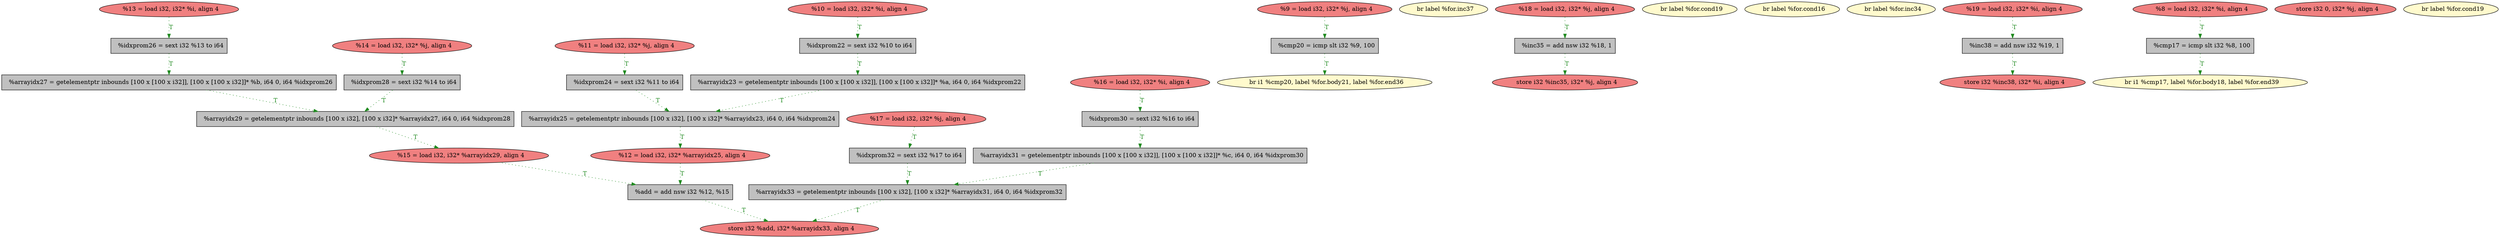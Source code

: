 
digraph G {


node819 [fillcolor=grey,label="  %arrayidx31 = getelementptr inbounds [100 x [100 x i32]], [100 x [100 x i32]]* %c, i64 0, i64 %idxprom30",shape=rectangle,style=filled ]
node816 [fillcolor=lightcoral,label="  %14 = load i32, i32* %j, align 4",shape=ellipse,style=filled ]
node792 [fillcolor=grey,label="  %cmp20 = icmp slt i32 %9, 100",shape=rectangle,style=filled ]
node791 [fillcolor=grey,label="  %arrayidx27 = getelementptr inbounds [100 x [100 x i32]], [100 x [100 x i32]]* %b, i64 0, i64 %idxprom26",shape=rectangle,style=filled ]
node784 [fillcolor=lightcoral,label="  store i32 %add, i32* %arrayidx33, align 4",shape=ellipse,style=filled ]
node793 [fillcolor=grey,label="  %arrayidx25 = getelementptr inbounds [100 x i32], [100 x i32]* %arrayidx23, i64 0, i64 %idxprom24",shape=rectangle,style=filled ]
node789 [fillcolor=lemonchiffon,label="  br i1 %cmp20, label %for.body21, label %for.end36",shape=ellipse,style=filled ]
node814 [fillcolor=grey,label="  %idxprom26 = sext i32 %13 to i64",shape=rectangle,style=filled ]
node807 [fillcolor=grey,label="  %idxprom24 = sext i32 %11 to i64",shape=rectangle,style=filled ]
node797 [fillcolor=grey,label="  %idxprom22 = sext i32 %10 to i64",shape=rectangle,style=filled ]
node787 [fillcolor=lemonchiffon,label="  br label %for.inc37",shape=ellipse,style=filled ]
node804 [fillcolor=grey,label="  %idxprom28 = sext i32 %14 to i64",shape=rectangle,style=filled ]
node781 [fillcolor=lightcoral,label="  %18 = load i32, i32* %j, align 4",shape=ellipse,style=filled ]
node790 [fillcolor=grey,label="  %idxprom32 = sext i32 %17 to i64",shape=rectangle,style=filled ]
node805 [fillcolor=lemonchiffon,label="  br label %for.cond19",shape=ellipse,style=filled ]
node782 [fillcolor=lemonchiffon,label="  br label %for.cond16",shape=ellipse,style=filled ]
node818 [fillcolor=grey,label="  %add = add nsw i32 %12, %15",shape=rectangle,style=filled ]
node786 [fillcolor=lightcoral,label="  %11 = load i32, i32* %j, align 4",shape=ellipse,style=filled ]
node808 [fillcolor=lemonchiffon,label="  br label %for.inc34",shape=ellipse,style=filled ]
node783 [fillcolor=lightcoral,label="  store i32 %inc38, i32* %i, align 4",shape=ellipse,style=filled ]
node785 [fillcolor=lightcoral,label="  %19 = load i32, i32* %i, align 4",shape=ellipse,style=filled ]
node817 [fillcolor=lightcoral,label="  %15 = load i32, i32* %arrayidx29, align 4",shape=ellipse,style=filled ]
node788 [fillcolor=grey,label="  %idxprom30 = sext i32 %16 to i64",shape=rectangle,style=filled ]
node796 [fillcolor=lightcoral,label="  store i32 %inc35, i32* %j, align 4",shape=ellipse,style=filled ]
node809 [fillcolor=lemonchiffon,label="  br i1 %cmp17, label %for.body18, label %for.end39",shape=ellipse,style=filled ]
node798 [fillcolor=lightcoral,label="  %9 = load i32, i32* %j, align 4",shape=ellipse,style=filled ]
node800 [fillcolor=grey,label="  %inc35 = add nsw i32 %18, 1",shape=rectangle,style=filled ]
node801 [fillcolor=grey,label="  %arrayidx33 = getelementptr inbounds [100 x i32], [100 x i32]* %arrayidx31, i64 0, i64 %idxprom32",shape=rectangle,style=filled ]
node799 [fillcolor=grey,label="  %arrayidx23 = getelementptr inbounds [100 x [100 x i32]], [100 x [100 x i32]]* %a, i64 0, i64 %idxprom22",shape=rectangle,style=filled ]
node802 [fillcolor=lightcoral,label="  store i32 0, i32* %j, align 4",shape=ellipse,style=filled ]
node780 [fillcolor=lemonchiffon,label="  br label %for.cond19",shape=ellipse,style=filled ]
node803 [fillcolor=lightcoral,label="  %8 = load i32, i32* %i, align 4",shape=ellipse,style=filled ]
node806 [fillcolor=grey,label="  %inc38 = add nsw i32 %19, 1",shape=rectangle,style=filled ]
node795 [fillcolor=grey,label="  %cmp17 = icmp slt i32 %8, 100",shape=rectangle,style=filled ]
node810 [fillcolor=grey,label="  %arrayidx29 = getelementptr inbounds [100 x i32], [100 x i32]* %arrayidx27, i64 0, i64 %idxprom28",shape=rectangle,style=filled ]
node794 [fillcolor=lightcoral,label="  %16 = load i32, i32* %i, align 4",shape=ellipse,style=filled ]
node811 [fillcolor=lightcoral,label="  %10 = load i32, i32* %i, align 4",shape=ellipse,style=filled ]
node812 [fillcolor=lightcoral,label="  %12 = load i32, i32* %arrayidx25, align 4",shape=ellipse,style=filled ]
node813 [fillcolor=lightcoral,label="  %13 = load i32, i32* %i, align 4",shape=ellipse,style=filled ]
node815 [fillcolor=lightcoral,label="  %17 = load i32, i32* %j, align 4",shape=ellipse,style=filled ]

node801->node784 [style=dotted,color=forestgreen,label="T",fontcolor=forestgreen ]
node797->node799 [style=dotted,color=forestgreen,label="T",fontcolor=forestgreen ]
node814->node791 [style=dotted,color=forestgreen,label="T",fontcolor=forestgreen ]
node798->node792 [style=dotted,color=forestgreen,label="T",fontcolor=forestgreen ]
node785->node806 [style=dotted,color=forestgreen,label="T",fontcolor=forestgreen ]
node817->node818 [style=dotted,color=forestgreen,label="T",fontcolor=forestgreen ]
node804->node810 [style=dotted,color=forestgreen,label="T",fontcolor=forestgreen ]
node794->node788 [style=dotted,color=forestgreen,label="T",fontcolor=forestgreen ]
node788->node819 [style=dotted,color=forestgreen,label="T",fontcolor=forestgreen ]
node795->node809 [style=dotted,color=forestgreen,label="T",fontcolor=forestgreen ]
node813->node814 [style=dotted,color=forestgreen,label="T",fontcolor=forestgreen ]
node816->node804 [style=dotted,color=forestgreen,label="T",fontcolor=forestgreen ]
node786->node807 [style=dotted,color=forestgreen,label="T",fontcolor=forestgreen ]
node803->node795 [style=dotted,color=forestgreen,label="T",fontcolor=forestgreen ]
node812->node818 [style=dotted,color=forestgreen,label="T",fontcolor=forestgreen ]
node806->node783 [style=dotted,color=forestgreen,label="T",fontcolor=forestgreen ]
node818->node784 [style=dotted,color=forestgreen,label="T",fontcolor=forestgreen ]
node811->node797 [style=dotted,color=forestgreen,label="T",fontcolor=forestgreen ]
node815->node790 [style=dotted,color=forestgreen,label="T",fontcolor=forestgreen ]
node810->node817 [style=dotted,color=forestgreen,label="T",fontcolor=forestgreen ]
node799->node793 [style=dotted,color=forestgreen,label="T",fontcolor=forestgreen ]
node807->node793 [style=dotted,color=forestgreen,label="T",fontcolor=forestgreen ]
node793->node812 [style=dotted,color=forestgreen,label="T",fontcolor=forestgreen ]
node790->node801 [style=dotted,color=forestgreen,label="T",fontcolor=forestgreen ]
node791->node810 [style=dotted,color=forestgreen,label="T",fontcolor=forestgreen ]
node792->node789 [style=dotted,color=forestgreen,label="T",fontcolor=forestgreen ]
node800->node796 [style=dotted,color=forestgreen,label="T",fontcolor=forestgreen ]
node819->node801 [style=dotted,color=forestgreen,label="T",fontcolor=forestgreen ]
node781->node800 [style=dotted,color=forestgreen,label="T",fontcolor=forestgreen ]


}
